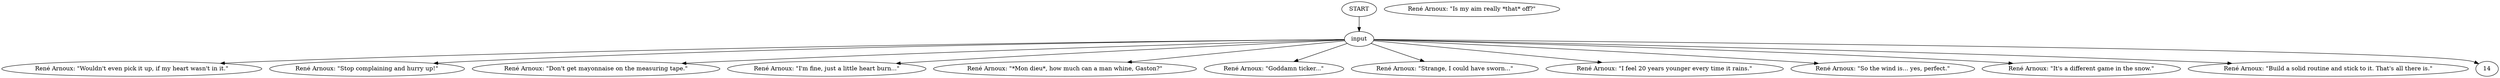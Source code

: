 # PLAZA / RENE barks
# Playing pétanque.
# ==================================================
digraph G {
	  0 [label="START"];
	  1 [label="input"];
	  2 [label="René Arnoux: \"Wouldn't even pick it up, if my heart wasn't in it.\""];
	  3 [label="René Arnoux: \"Stop complaining and hurry up!\""];
	  4 [label="René Arnoux: \"Don't get mayonnaise on the measuring tape.\""];
	  5 [label="René Arnoux: \"I'm fine, just a little heart burn...\""];
	  6 [label="René Arnoux: \"*Mon dieu*, how much can a man whine, Gaston?\""];
	  7 [label="René Arnoux: \"Goddamn ticker...\""];
	  8 [label="René Arnoux: \"Strange, I could have sworn...\""];
	  9 [label="René Arnoux: \"I feel 20 years younger every time it rains.\""];
	  10 [label="René Arnoux: \"So the wind is... yes, perfect.\""];
	  11 [label="René Arnoux: \"It's a different game in the snow.\""];
	  12 [label="René Arnoux: \"Build a solid routine and stick to it. That's all there is.\""];
	  13 [label="René Arnoux: \"Is my aim really *that* off?\""];
	  0 -> 1
	  1 -> 2
	  1 -> 3
	  1 -> 4
	  1 -> 5
	  1 -> 6
	  1 -> 7
	  1 -> 8
	  1 -> 9
	  1 -> 10
	  1 -> 11
	  1 -> 12
	  1 -> 14
}

